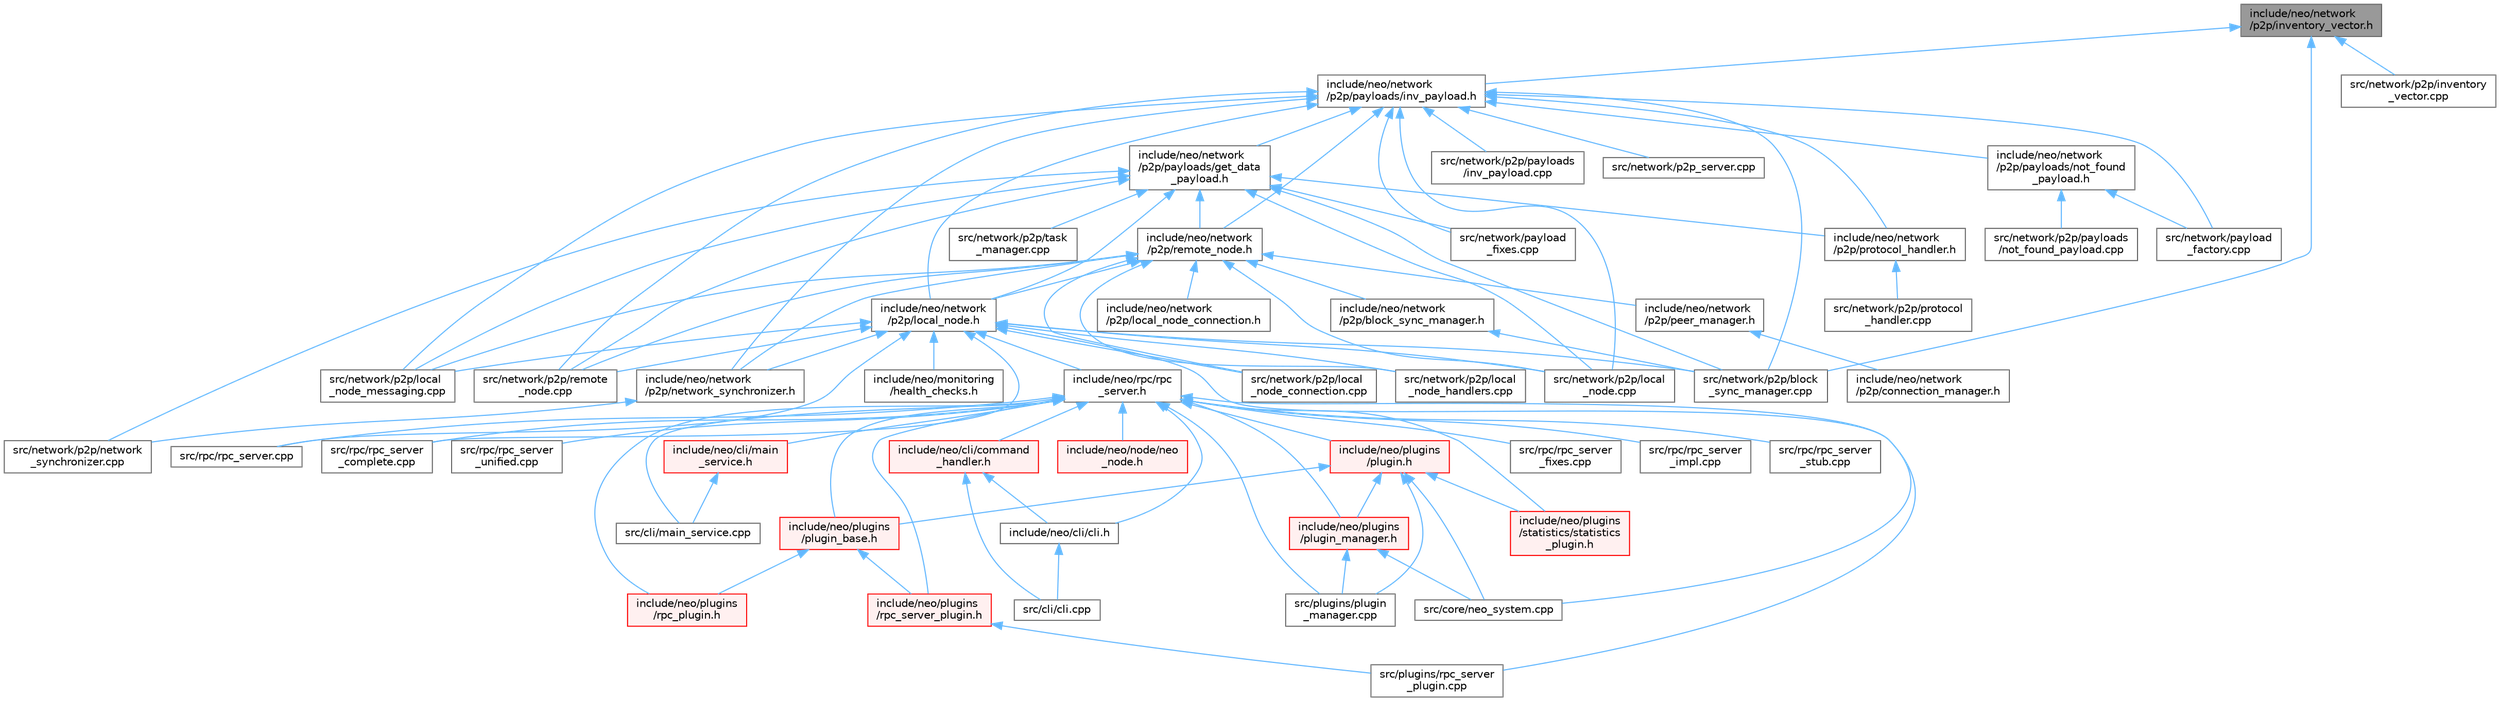 digraph "include/neo/network/p2p/inventory_vector.h"
{
 // LATEX_PDF_SIZE
  bgcolor="transparent";
  edge [fontname=Helvetica,fontsize=10,labelfontname=Helvetica,labelfontsize=10];
  node [fontname=Helvetica,fontsize=10,shape=box,height=0.2,width=0.4];
  Node1 [id="Node000001",label="include/neo/network\l/p2p/inventory_vector.h",height=0.2,width=0.4,color="gray40", fillcolor="grey60", style="filled", fontcolor="black",tooltip=" "];
  Node1 -> Node2 [id="edge1_Node000001_Node000002",dir="back",color="steelblue1",style="solid",tooltip=" "];
  Node2 [id="Node000002",label="include/neo/network\l/p2p/payloads/inv_payload.h",height=0.2,width=0.4,color="grey40", fillcolor="white", style="filled",URL="$inv__payload_8h.html",tooltip=" "];
  Node2 -> Node3 [id="edge2_Node000002_Node000003",dir="back",color="steelblue1",style="solid",tooltip=" "];
  Node3 [id="Node000003",label="include/neo/network\l/p2p/local_node.h",height=0.2,width=0.4,color="grey40", fillcolor="white", style="filled",URL="$local__node_8h.html",tooltip=" "];
  Node3 -> Node4 [id="edge3_Node000003_Node000004",dir="back",color="steelblue1",style="solid",tooltip=" "];
  Node4 [id="Node000004",label="include/neo/monitoring\l/health_checks.h",height=0.2,width=0.4,color="grey40", fillcolor="white", style="filled",URL="$health__checks_8h.html",tooltip=" "];
  Node3 -> Node5 [id="edge4_Node000003_Node000005",dir="back",color="steelblue1",style="solid",tooltip=" "];
  Node5 [id="Node000005",label="include/neo/network\l/p2p/network_synchronizer.h",height=0.2,width=0.4,color="grey40", fillcolor="white", style="filled",URL="$network__synchronizer_8h.html",tooltip=" "];
  Node5 -> Node6 [id="edge5_Node000005_Node000006",dir="back",color="steelblue1",style="solid",tooltip=" "];
  Node6 [id="Node000006",label="src/network/p2p/network\l_synchronizer.cpp",height=0.2,width=0.4,color="grey40", fillcolor="white", style="filled",URL="$network__synchronizer_8cpp.html",tooltip=" "];
  Node3 -> Node7 [id="edge6_Node000003_Node000007",dir="back",color="steelblue1",style="solid",tooltip=" "];
  Node7 [id="Node000007",label="include/neo/rpc/rpc\l_server.h",height=0.2,width=0.4,color="grey40", fillcolor="white", style="filled",URL="$rpc__server_8h.html",tooltip=" "];
  Node7 -> Node8 [id="edge7_Node000007_Node000008",dir="back",color="steelblue1",style="solid",tooltip=" "];
  Node8 [id="Node000008",label="include/neo/cli/cli.h",height=0.2,width=0.4,color="grey40", fillcolor="white", style="filled",URL="$cli_8h.html",tooltip=" "];
  Node8 -> Node9 [id="edge8_Node000008_Node000009",dir="back",color="steelblue1",style="solid",tooltip=" "];
  Node9 [id="Node000009",label="src/cli/cli.cpp",height=0.2,width=0.4,color="grey40", fillcolor="white", style="filled",URL="$cli_8cpp.html",tooltip=" "];
  Node7 -> Node10 [id="edge9_Node000007_Node000010",dir="back",color="steelblue1",style="solid",tooltip=" "];
  Node10 [id="Node000010",label="include/neo/cli/command\l_handler.h",height=0.2,width=0.4,color="red", fillcolor="#FFF0F0", style="filled",URL="$command__handler_8h.html",tooltip=" "];
  Node10 -> Node8 [id="edge10_Node000010_Node000008",dir="back",color="steelblue1",style="solid",tooltip=" "];
  Node10 -> Node9 [id="edge11_Node000010_Node000009",dir="back",color="steelblue1",style="solid",tooltip=" "];
  Node7 -> Node14 [id="edge12_Node000007_Node000014",dir="back",color="steelblue1",style="solid",tooltip=" "];
  Node14 [id="Node000014",label="include/neo/cli/main\l_service.h",height=0.2,width=0.4,color="red", fillcolor="#FFF0F0", style="filled",URL="$main__service_8h.html",tooltip=" "];
  Node14 -> Node23 [id="edge13_Node000014_Node000023",dir="back",color="steelblue1",style="solid",tooltip=" "];
  Node23 [id="Node000023",label="src/cli/main_service.cpp",height=0.2,width=0.4,color="grey40", fillcolor="white", style="filled",URL="$main__service_8cpp.html",tooltip=" "];
  Node7 -> Node27 [id="edge14_Node000007_Node000027",dir="back",color="steelblue1",style="solid",tooltip=" "];
  Node27 [id="Node000027",label="include/neo/node/neo\l_node.h",height=0.2,width=0.4,color="red", fillcolor="#FFF0F0", style="filled",URL="$neo__node_8h.html",tooltip=" "];
  Node7 -> Node32 [id="edge15_Node000007_Node000032",dir="back",color="steelblue1",style="solid",tooltip=" "];
  Node32 [id="Node000032",label="include/neo/plugins\l/plugin.h",height=0.2,width=0.4,color="red", fillcolor="#FFF0F0", style="filled",URL="$plugins_2plugin_8h.html",tooltip=" "];
  Node32 -> Node33 [id="edge16_Node000032_Node000033",dir="back",color="steelblue1",style="solid",tooltip=" "];
  Node33 [id="Node000033",label="include/neo/plugins\l/plugin_base.h",height=0.2,width=0.4,color="red", fillcolor="#FFF0F0", style="filled",URL="$plugin__base_8h.html",tooltip=" "];
  Node33 -> Node39 [id="edge17_Node000033_Node000039",dir="back",color="steelblue1",style="solid",tooltip=" "];
  Node39 [id="Node000039",label="include/neo/plugins\l/rpc_plugin.h",height=0.2,width=0.4,color="red", fillcolor="#FFF0F0", style="filled",URL="$rpc__plugin_8h.html",tooltip=" "];
  Node33 -> Node41 [id="edge18_Node000033_Node000041",dir="back",color="steelblue1",style="solid",tooltip=" "];
  Node41 [id="Node000041",label="include/neo/plugins\l/rpc_server_plugin.h",height=0.2,width=0.4,color="red", fillcolor="#FFF0F0", style="filled",URL="$rpc__server__plugin_8h.html",tooltip=" "];
  Node41 -> Node42 [id="edge19_Node000041_Node000042",dir="back",color="steelblue1",style="solid",tooltip=" "];
  Node42 [id="Node000042",label="src/plugins/rpc_server\l_plugin.cpp",height=0.2,width=0.4,color="grey40", fillcolor="white", style="filled",URL="$rpc__server__plugin_8cpp.html",tooltip=" "];
  Node32 -> Node50 [id="edge20_Node000032_Node000050",dir="back",color="steelblue1",style="solid",tooltip=" "];
  Node50 [id="Node000050",label="include/neo/plugins\l/plugin_manager.h",height=0.2,width=0.4,color="red", fillcolor="#FFF0F0", style="filled",URL="$plugin__manager_8h.html",tooltip=" "];
  Node50 -> Node52 [id="edge21_Node000050_Node000052",dir="back",color="steelblue1",style="solid",tooltip=" "];
  Node52 [id="Node000052",label="src/core/neo_system.cpp",height=0.2,width=0.4,color="grey40", fillcolor="white", style="filled",URL="$core_2neo__system_8cpp.html",tooltip=" "];
  Node50 -> Node53 [id="edge22_Node000050_Node000053",dir="back",color="steelblue1",style="solid",tooltip=" "];
  Node53 [id="Node000053",label="src/plugins/plugin\l_manager.cpp",height=0.2,width=0.4,color="grey40", fillcolor="white", style="filled",URL="$plugin__manager_8cpp.html",tooltip=" "];
  Node32 -> Node54 [id="edge23_Node000032_Node000054",dir="back",color="steelblue1",style="solid",tooltip=" "];
  Node54 [id="Node000054",label="include/neo/plugins\l/statistics/statistics\l_plugin.h",height=0.2,width=0.4,color="red", fillcolor="#FFF0F0", style="filled",URL="$statistics_2statistics__plugin_8h.html",tooltip=" "];
  Node32 -> Node52 [id="edge24_Node000032_Node000052",dir="back",color="steelblue1",style="solid",tooltip=" "];
  Node32 -> Node53 [id="edge25_Node000032_Node000053",dir="back",color="steelblue1",style="solid",tooltip=" "];
  Node7 -> Node33 [id="edge26_Node000007_Node000033",dir="back",color="steelblue1",style="solid",tooltip=" "];
  Node7 -> Node50 [id="edge27_Node000007_Node000050",dir="back",color="steelblue1",style="solid",tooltip=" "];
  Node7 -> Node39 [id="edge28_Node000007_Node000039",dir="back",color="steelblue1",style="solid",tooltip=" "];
  Node7 -> Node41 [id="edge29_Node000007_Node000041",dir="back",color="steelblue1",style="solid",tooltip=" "];
  Node7 -> Node54 [id="edge30_Node000007_Node000054",dir="back",color="steelblue1",style="solid",tooltip=" "];
  Node7 -> Node23 [id="edge31_Node000007_Node000023",dir="back",color="steelblue1",style="solid",tooltip=" "];
  Node7 -> Node53 [id="edge32_Node000007_Node000053",dir="back",color="steelblue1",style="solid",tooltip=" "];
  Node7 -> Node42 [id="edge33_Node000007_Node000042",dir="back",color="steelblue1",style="solid",tooltip=" "];
  Node7 -> Node58 [id="edge34_Node000007_Node000058",dir="back",color="steelblue1",style="solid",tooltip=" "];
  Node58 [id="Node000058",label="src/rpc/rpc_server.cpp",height=0.2,width=0.4,color="grey40", fillcolor="white", style="filled",URL="$rpc__server_8cpp.html",tooltip=" "];
  Node7 -> Node59 [id="edge35_Node000007_Node000059",dir="back",color="steelblue1",style="solid",tooltip=" "];
  Node59 [id="Node000059",label="src/rpc/rpc_server\l_complete.cpp",height=0.2,width=0.4,color="grey40", fillcolor="white", style="filled",URL="$rpc__server__complete_8cpp.html",tooltip=" "];
  Node7 -> Node60 [id="edge36_Node000007_Node000060",dir="back",color="steelblue1",style="solid",tooltip=" "];
  Node60 [id="Node000060",label="src/rpc/rpc_server\l_fixes.cpp",height=0.2,width=0.4,color="grey40", fillcolor="white", style="filled",URL="$rpc__server__fixes_8cpp.html",tooltip=" "];
  Node7 -> Node61 [id="edge37_Node000007_Node000061",dir="back",color="steelblue1",style="solid",tooltip=" "];
  Node61 [id="Node000061",label="src/rpc/rpc_server\l_impl.cpp",height=0.2,width=0.4,color="grey40", fillcolor="white", style="filled",URL="$rpc__server__impl_8cpp.html",tooltip=" "];
  Node7 -> Node62 [id="edge38_Node000007_Node000062",dir="back",color="steelblue1",style="solid",tooltip=" "];
  Node62 [id="Node000062",label="src/rpc/rpc_server\l_stub.cpp",height=0.2,width=0.4,color="grey40", fillcolor="white", style="filled",URL="$rpc__server__stub_8cpp.html",tooltip=" "];
  Node7 -> Node63 [id="edge39_Node000007_Node000063",dir="back",color="steelblue1",style="solid",tooltip=" "];
  Node63 [id="Node000063",label="src/rpc/rpc_server\l_unified.cpp",height=0.2,width=0.4,color="grey40", fillcolor="white", style="filled",URL="$rpc__server__unified_8cpp.html",tooltip=" "];
  Node3 -> Node52 [id="edge40_Node000003_Node000052",dir="back",color="steelblue1",style="solid",tooltip=" "];
  Node3 -> Node64 [id="edge41_Node000003_Node000064",dir="back",color="steelblue1",style="solid",tooltip=" "];
  Node64 [id="Node000064",label="src/network/p2p/block\l_sync_manager.cpp",height=0.2,width=0.4,color="grey40", fillcolor="white", style="filled",URL="$block__sync__manager_8cpp.html",tooltip=" "];
  Node3 -> Node65 [id="edge42_Node000003_Node000065",dir="back",color="steelblue1",style="solid",tooltip=" "];
  Node65 [id="Node000065",label="src/network/p2p/local\l_node.cpp",height=0.2,width=0.4,color="grey40", fillcolor="white", style="filled",URL="$local__node_8cpp.html",tooltip=" "];
  Node3 -> Node66 [id="edge43_Node000003_Node000066",dir="back",color="steelblue1",style="solid",tooltip=" "];
  Node66 [id="Node000066",label="src/network/p2p/local\l_node_connection.cpp",height=0.2,width=0.4,color="grey40", fillcolor="white", style="filled",URL="$local__node__connection_8cpp.html",tooltip=" "];
  Node3 -> Node67 [id="edge44_Node000003_Node000067",dir="back",color="steelblue1",style="solid",tooltip=" "];
  Node67 [id="Node000067",label="src/network/p2p/local\l_node_handlers.cpp",height=0.2,width=0.4,color="grey40", fillcolor="white", style="filled",URL="$local__node__handlers_8cpp.html",tooltip=" "];
  Node3 -> Node68 [id="edge45_Node000003_Node000068",dir="back",color="steelblue1",style="solid",tooltip=" "];
  Node68 [id="Node000068",label="src/network/p2p/local\l_node_messaging.cpp",height=0.2,width=0.4,color="grey40", fillcolor="white", style="filled",URL="$local__node__messaging_8cpp.html",tooltip=" "];
  Node3 -> Node69 [id="edge46_Node000003_Node000069",dir="back",color="steelblue1",style="solid",tooltip=" "];
  Node69 [id="Node000069",label="src/network/p2p/remote\l_node.cpp",height=0.2,width=0.4,color="grey40", fillcolor="white", style="filled",URL="$remote__node_8cpp.html",tooltip=" "];
  Node3 -> Node58 [id="edge47_Node000003_Node000058",dir="back",color="steelblue1",style="solid",tooltip=" "];
  Node3 -> Node59 [id="edge48_Node000003_Node000059",dir="back",color="steelblue1",style="solid",tooltip=" "];
  Node2 -> Node5 [id="edge49_Node000002_Node000005",dir="back",color="steelblue1",style="solid",tooltip=" "];
  Node2 -> Node70 [id="edge50_Node000002_Node000070",dir="back",color="steelblue1",style="solid",tooltip=" "];
  Node70 [id="Node000070",label="include/neo/network\l/p2p/payloads/get_data\l_payload.h",height=0.2,width=0.4,color="grey40", fillcolor="white", style="filled",URL="$get__data__payload_8h.html",tooltip=" "];
  Node70 -> Node3 [id="edge51_Node000070_Node000003",dir="back",color="steelblue1",style="solid",tooltip=" "];
  Node70 -> Node71 [id="edge52_Node000070_Node000071",dir="back",color="steelblue1",style="solid",tooltip=" "];
  Node71 [id="Node000071",label="include/neo/network\l/p2p/protocol_handler.h",height=0.2,width=0.4,color="grey40", fillcolor="white", style="filled",URL="$protocol__handler_8h.html",tooltip=" "];
  Node71 -> Node72 [id="edge53_Node000071_Node000072",dir="back",color="steelblue1",style="solid",tooltip=" "];
  Node72 [id="Node000072",label="src/network/p2p/protocol\l_handler.cpp",height=0.2,width=0.4,color="grey40", fillcolor="white", style="filled",URL="$protocol__handler_8cpp.html",tooltip=" "];
  Node70 -> Node73 [id="edge54_Node000070_Node000073",dir="back",color="steelblue1",style="solid",tooltip=" "];
  Node73 [id="Node000073",label="include/neo/network\l/p2p/remote_node.h",height=0.2,width=0.4,color="grey40", fillcolor="white", style="filled",URL="$remote__node_8h.html",tooltip=" "];
  Node73 -> Node74 [id="edge55_Node000073_Node000074",dir="back",color="steelblue1",style="solid",tooltip=" "];
  Node74 [id="Node000074",label="include/neo/network\l/p2p/block_sync_manager.h",height=0.2,width=0.4,color="grey40", fillcolor="white", style="filled",URL="$block__sync__manager_8h.html",tooltip=" "];
  Node74 -> Node64 [id="edge56_Node000074_Node000064",dir="back",color="steelblue1",style="solid",tooltip=" "];
  Node73 -> Node3 [id="edge57_Node000073_Node000003",dir="back",color="steelblue1",style="solid",tooltip=" "];
  Node73 -> Node75 [id="edge58_Node000073_Node000075",dir="back",color="steelblue1",style="solid",tooltip=" "];
  Node75 [id="Node000075",label="include/neo/network\l/p2p/local_node_connection.h",height=0.2,width=0.4,color="grey40", fillcolor="white", style="filled",URL="$local__node__connection_8h.html",tooltip=" "];
  Node73 -> Node5 [id="edge59_Node000073_Node000005",dir="back",color="steelblue1",style="solid",tooltip=" "];
  Node73 -> Node76 [id="edge60_Node000073_Node000076",dir="back",color="steelblue1",style="solid",tooltip=" "];
  Node76 [id="Node000076",label="include/neo/network\l/p2p/peer_manager.h",height=0.2,width=0.4,color="grey40", fillcolor="white", style="filled",URL="$peer__manager_8h.html",tooltip=" "];
  Node76 -> Node77 [id="edge61_Node000076_Node000077",dir="back",color="steelblue1",style="solid",tooltip=" "];
  Node77 [id="Node000077",label="include/neo/network\l/p2p/connection_manager.h",height=0.2,width=0.4,color="grey40", fillcolor="white", style="filled",URL="$p2p_2connection__manager_8h.html",tooltip=" "];
  Node73 -> Node65 [id="edge62_Node000073_Node000065",dir="back",color="steelblue1",style="solid",tooltip=" "];
  Node73 -> Node66 [id="edge63_Node000073_Node000066",dir="back",color="steelblue1",style="solid",tooltip=" "];
  Node73 -> Node67 [id="edge64_Node000073_Node000067",dir="back",color="steelblue1",style="solid",tooltip=" "];
  Node73 -> Node68 [id="edge65_Node000073_Node000068",dir="back",color="steelblue1",style="solid",tooltip=" "];
  Node73 -> Node69 [id="edge66_Node000073_Node000069",dir="back",color="steelblue1",style="solid",tooltip=" "];
  Node70 -> Node64 [id="edge67_Node000070_Node000064",dir="back",color="steelblue1",style="solid",tooltip=" "];
  Node70 -> Node65 [id="edge68_Node000070_Node000065",dir="back",color="steelblue1",style="solid",tooltip=" "];
  Node70 -> Node68 [id="edge69_Node000070_Node000068",dir="back",color="steelblue1",style="solid",tooltip=" "];
  Node70 -> Node6 [id="edge70_Node000070_Node000006",dir="back",color="steelblue1",style="solid",tooltip=" "];
  Node70 -> Node69 [id="edge71_Node000070_Node000069",dir="back",color="steelblue1",style="solid",tooltip=" "];
  Node70 -> Node78 [id="edge72_Node000070_Node000078",dir="back",color="steelblue1",style="solid",tooltip=" "];
  Node78 [id="Node000078",label="src/network/p2p/task\l_manager.cpp",height=0.2,width=0.4,color="grey40", fillcolor="white", style="filled",URL="$task__manager_8cpp.html",tooltip=" "];
  Node70 -> Node79 [id="edge73_Node000070_Node000079",dir="back",color="steelblue1",style="solid",tooltip=" "];
  Node79 [id="Node000079",label="src/network/payload\l_fixes.cpp",height=0.2,width=0.4,color="grey40", fillcolor="white", style="filled",URL="$payload__fixes_8cpp.html",tooltip=" "];
  Node2 -> Node80 [id="edge74_Node000002_Node000080",dir="back",color="steelblue1",style="solid",tooltip=" "];
  Node80 [id="Node000080",label="include/neo/network\l/p2p/payloads/not_found\l_payload.h",height=0.2,width=0.4,color="grey40", fillcolor="white", style="filled",URL="$not__found__payload_8h.html",tooltip=" "];
  Node80 -> Node81 [id="edge75_Node000080_Node000081",dir="back",color="steelblue1",style="solid",tooltip=" "];
  Node81 [id="Node000081",label="src/network/p2p/payloads\l/not_found_payload.cpp",height=0.2,width=0.4,color="grey40", fillcolor="white", style="filled",URL="$not__found__payload_8cpp.html",tooltip=" "];
  Node80 -> Node82 [id="edge76_Node000080_Node000082",dir="back",color="steelblue1",style="solid",tooltip=" "];
  Node82 [id="Node000082",label="src/network/payload\l_factory.cpp",height=0.2,width=0.4,color="grey40", fillcolor="white", style="filled",URL="$payload__factory_8cpp.html",tooltip=" "];
  Node2 -> Node71 [id="edge77_Node000002_Node000071",dir="back",color="steelblue1",style="solid",tooltip=" "];
  Node2 -> Node73 [id="edge78_Node000002_Node000073",dir="back",color="steelblue1",style="solid",tooltip=" "];
  Node2 -> Node64 [id="edge79_Node000002_Node000064",dir="back",color="steelblue1",style="solid",tooltip=" "];
  Node2 -> Node65 [id="edge80_Node000002_Node000065",dir="back",color="steelblue1",style="solid",tooltip=" "];
  Node2 -> Node68 [id="edge81_Node000002_Node000068",dir="back",color="steelblue1",style="solid",tooltip=" "];
  Node2 -> Node83 [id="edge82_Node000002_Node000083",dir="back",color="steelblue1",style="solid",tooltip=" "];
  Node83 [id="Node000083",label="src/network/p2p/payloads\l/inv_payload.cpp",height=0.2,width=0.4,color="grey40", fillcolor="white", style="filled",URL="$inv__payload_8cpp.html",tooltip=" "];
  Node2 -> Node69 [id="edge83_Node000002_Node000069",dir="back",color="steelblue1",style="solid",tooltip=" "];
  Node2 -> Node84 [id="edge84_Node000002_Node000084",dir="back",color="steelblue1",style="solid",tooltip=" "];
  Node84 [id="Node000084",label="src/network/p2p_server.cpp",height=0.2,width=0.4,color="grey40", fillcolor="white", style="filled",URL="$p2p__server_8cpp.html",tooltip=" "];
  Node2 -> Node82 [id="edge85_Node000002_Node000082",dir="back",color="steelblue1",style="solid",tooltip=" "];
  Node2 -> Node79 [id="edge86_Node000002_Node000079",dir="back",color="steelblue1",style="solid",tooltip=" "];
  Node1 -> Node64 [id="edge87_Node000001_Node000064",dir="back",color="steelblue1",style="solid",tooltip=" "];
  Node1 -> Node85 [id="edge88_Node000001_Node000085",dir="back",color="steelblue1",style="solid",tooltip=" "];
  Node85 [id="Node000085",label="src/network/p2p/inventory\l_vector.cpp",height=0.2,width=0.4,color="grey40", fillcolor="white", style="filled",URL="$inventory__vector_8cpp.html",tooltip=" "];
}
